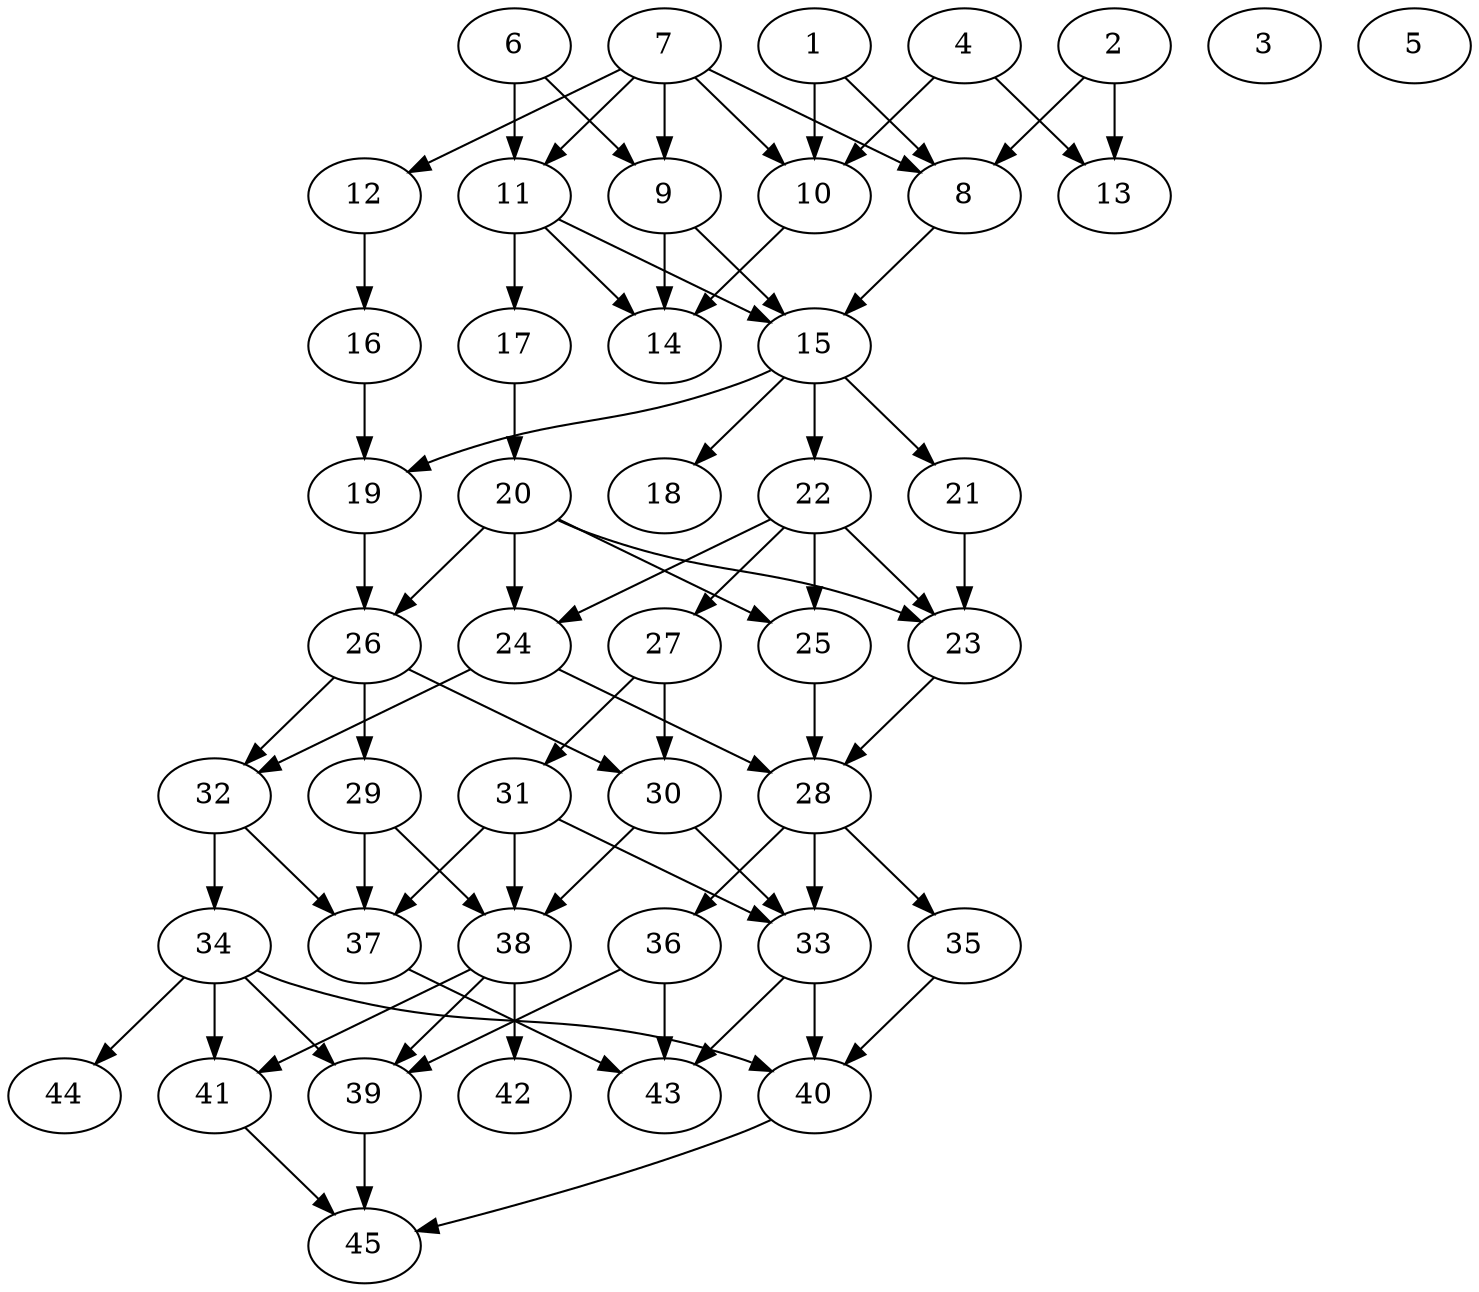 // DAG automatically generated by daggen at Thu Oct  3 14:07:23 2019
// ./daggen --dot -n 45 --ccr 0.4 --fat 0.5 --regular 0.7 --density 0.5 --mindata 5242880 --maxdata 52428800 
digraph G {
  1 [size="35632640", alpha="0.03", expect_size="14253056"] 
  1 -> 8 [size ="14253056"]
  1 -> 10 [size ="14253056"]
  2 [size="114444800", alpha="0.13", expect_size="45777920"] 
  2 -> 8 [size ="45777920"]
  2 -> 13 [size ="45777920"]
  3 [size="130887680", alpha="0.17", expect_size="52355072"] 
  4 [size="46791680", alpha="0.17", expect_size="18716672"] 
  4 -> 10 [size ="18716672"]
  4 -> 13 [size ="18716672"]
  5 [size="77063680", alpha="0.03", expect_size="30825472"] 
  6 [size="91002880", alpha="0.15", expect_size="36401152"] 
  6 -> 9 [size ="36401152"]
  6 -> 11 [size ="36401152"]
  7 [size="43284480", alpha="0.08", expect_size="17313792"] 
  7 -> 8 [size ="17313792"]
  7 -> 9 [size ="17313792"]
  7 -> 10 [size ="17313792"]
  7 -> 11 [size ="17313792"]
  7 -> 12 [size ="17313792"]
  8 [size="19504640", alpha="0.02", expect_size="7801856"] 
  8 -> 15 [size ="7801856"]
  9 [size="35601920", alpha="0.11", expect_size="14240768"] 
  9 -> 14 [size ="14240768"]
  9 -> 15 [size ="14240768"]
  10 [size="79508480", alpha="0.02", expect_size="31803392"] 
  10 -> 14 [size ="31803392"]
  11 [size="22077440", alpha="0.17", expect_size="8830976"] 
  11 -> 14 [size ="8830976"]
  11 -> 15 [size ="8830976"]
  11 -> 17 [size ="8830976"]
  12 [size="40640000", alpha="0.08", expect_size="16256000"] 
  12 -> 16 [size ="16256000"]
  13 [size="118576640", alpha="0.02", expect_size="47430656"] 
  14 [size="100579840", alpha="0.04", expect_size="40231936"] 
  15 [size="84451840", alpha="0.02", expect_size="33780736"] 
  15 -> 18 [size ="33780736"]
  15 -> 19 [size ="33780736"]
  15 -> 21 [size ="33780736"]
  15 -> 22 [size ="33780736"]
  16 [size="104642560", alpha="0.06", expect_size="41857024"] 
  16 -> 19 [size ="41857024"]
  17 [size="73464320", alpha="0.18", expect_size="29385728"] 
  17 -> 20 [size ="29385728"]
  18 [size="123005440", alpha="0.08", expect_size="49202176"] 
  19 [size="19722240", alpha="0.08", expect_size="7888896"] 
  19 -> 26 [size ="7888896"]
  20 [size="86074880", alpha="0.20", expect_size="34429952"] 
  20 -> 23 [size ="34429952"]
  20 -> 24 [size ="34429952"]
  20 -> 25 [size ="34429952"]
  20 -> 26 [size ="34429952"]
  21 [size="95242240", alpha="0.16", expect_size="38096896"] 
  21 -> 23 [size ="38096896"]
  22 [size="75174400", alpha="0.09", expect_size="30069760"] 
  22 -> 23 [size ="30069760"]
  22 -> 24 [size ="30069760"]
  22 -> 25 [size ="30069760"]
  22 -> 27 [size ="30069760"]
  23 [size="120591360", alpha="0.03", expect_size="48236544"] 
  23 -> 28 [size ="48236544"]
  24 [size="129704960", alpha="0.02", expect_size="51881984"] 
  24 -> 28 [size ="51881984"]
  24 -> 32 [size ="51881984"]
  25 [size="36787200", alpha="0.12", expect_size="14714880"] 
  25 -> 28 [size ="14714880"]
  26 [size="51484160", alpha="0.15", expect_size="20593664"] 
  26 -> 29 [size ="20593664"]
  26 -> 30 [size ="20593664"]
  26 -> 32 [size ="20593664"]
  27 [size="88058880", alpha="0.03", expect_size="35223552"] 
  27 -> 30 [size ="35223552"]
  27 -> 31 [size ="35223552"]
  28 [size="75153920", alpha="0.12", expect_size="30061568"] 
  28 -> 33 [size ="30061568"]
  28 -> 35 [size ="30061568"]
  28 -> 36 [size ="30061568"]
  29 [size="122365440", alpha="0.05", expect_size="48946176"] 
  29 -> 37 [size ="48946176"]
  29 -> 38 [size ="48946176"]
  30 [size="49551360", alpha="0.09", expect_size="19820544"] 
  30 -> 33 [size ="19820544"]
  30 -> 38 [size ="19820544"]
  31 [size="49405440", alpha="0.15", expect_size="19762176"] 
  31 -> 33 [size ="19762176"]
  31 -> 37 [size ="19762176"]
  31 -> 38 [size ="19762176"]
  32 [size="26490880", alpha="0.06", expect_size="10596352"] 
  32 -> 34 [size ="10596352"]
  32 -> 37 [size ="10596352"]
  33 [size="82145280", alpha="0.14", expect_size="32858112"] 
  33 -> 40 [size ="32858112"]
  33 -> 43 [size ="32858112"]
  34 [size="98222080", alpha="0.17", expect_size="39288832"] 
  34 -> 39 [size ="39288832"]
  34 -> 40 [size ="39288832"]
  34 -> 41 [size ="39288832"]
  34 -> 44 [size ="39288832"]
  35 [size="108408320", alpha="0.13", expect_size="43363328"] 
  35 -> 40 [size ="43363328"]
  36 [size="58690560", alpha="0.04", expect_size="23476224"] 
  36 -> 39 [size ="23476224"]
  36 -> 43 [size ="23476224"]
  37 [size="26972160", alpha="0.05", expect_size="10788864"] 
  37 -> 43 [size ="10788864"]
  38 [size="43430400", alpha="0.04", expect_size="17372160"] 
  38 -> 39 [size ="17372160"]
  38 -> 41 [size ="17372160"]
  38 -> 42 [size ="17372160"]
  39 [size="114462720", alpha="0.05", expect_size="45785088"] 
  39 -> 45 [size ="45785088"]
  40 [size="26634240", alpha="0.18", expect_size="10653696"] 
  40 -> 45 [size ="10653696"]
  41 [size="82280960", alpha="0.06", expect_size="32912384"] 
  41 -> 45 [size ="32912384"]
  42 [size="54440960", alpha="0.03", expect_size="21776384"] 
  43 [size="88611840", alpha="0.19", expect_size="35444736"] 
  44 [size="54338560", alpha="0.15", expect_size="21735424"] 
  45 [size="39091200", alpha="0.14", expect_size="15636480"] 
}
